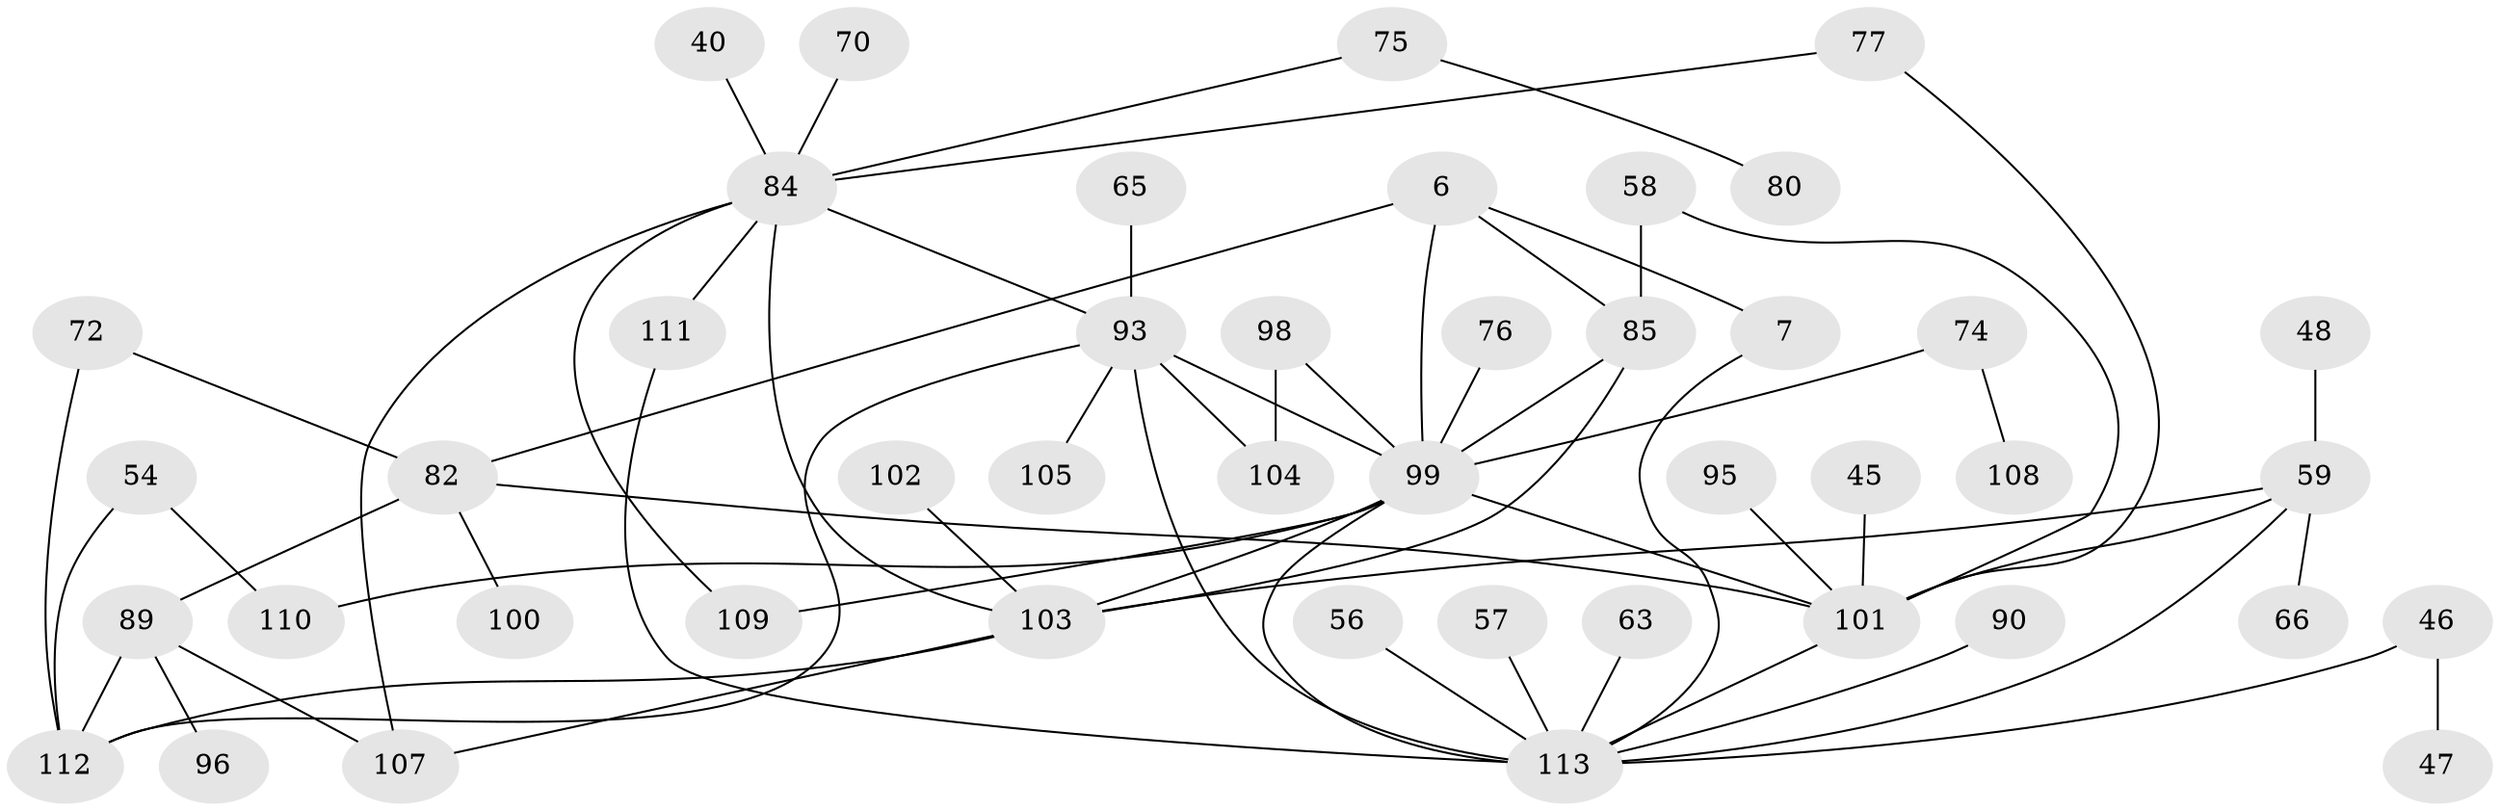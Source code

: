 // original degree distribution, {5: 0.07964601769911504, 3: 0.2831858407079646, 7: 0.017699115044247787, 6: 0.02654867256637168, 2: 0.2831858407079646, 4: 0.12389380530973451, 1: 0.18584070796460178}
// Generated by graph-tools (version 1.1) at 2025/45/03/04/25 21:45:24]
// undirected, 45 vertices, 64 edges
graph export_dot {
graph [start="1"]
  node [color=gray90,style=filled];
  6;
  7;
  40;
  45;
  46;
  47;
  48;
  54;
  56;
  57;
  58;
  59 [super="+8+23"];
  63;
  65;
  66;
  70;
  72;
  74;
  75 [super="+30"];
  76 [super="+22"];
  77 [super="+37+43"];
  80;
  82 [super="+17"];
  84 [super="+15+28"];
  85 [super="+5"];
  89;
  90;
  93 [super="+83+92+69"];
  95;
  96;
  98;
  99 [super="+42+67+79+91"];
  100;
  101 [super="+78+97"];
  102;
  103 [super="+87"];
  104;
  105;
  107 [super="+106"];
  108;
  109 [super="+62"];
  110;
  111;
  112 [super="+21"];
  113 [super="+68+94"];
  6 -- 7;
  6 -- 85 [weight=2];
  6 -- 82;
  6 -- 99 [weight=2];
  7 -- 113;
  40 -- 84;
  45 -- 101;
  46 -- 47;
  46 -- 113;
  48 -- 59;
  54 -- 110;
  54 -- 112;
  56 -- 113;
  57 -- 113;
  58 -- 85 [weight=2];
  58 -- 101 [weight=2];
  59 -- 66;
  59 -- 103 [weight=2];
  59 -- 101 [weight=2];
  59 -- 113 [weight=2];
  63 -- 113;
  65 -- 93;
  70 -- 84;
  72 -- 112;
  72 -- 82;
  74 -- 108;
  74 -- 99;
  75 -- 80;
  75 -- 84;
  76 -- 99 [weight=2];
  77 -- 84;
  77 -- 101;
  82 -- 100;
  82 -- 89;
  82 -- 101;
  84 -- 111;
  84 -- 109 [weight=2];
  84 -- 107;
  84 -- 103;
  84 -- 93 [weight=2];
  85 -- 99 [weight=2];
  85 -- 103;
  89 -- 96;
  89 -- 107;
  89 -- 112;
  90 -- 113;
  93 -- 104;
  93 -- 99 [weight=3];
  93 -- 105;
  93 -- 112;
  93 -- 113 [weight=2];
  95 -- 101;
  98 -- 104;
  98 -- 99 [weight=2];
  99 -- 109 [weight=5];
  99 -- 103 [weight=2];
  99 -- 110;
  99 -- 101 [weight=4];
  99 -- 113 [weight=2];
  101 -- 113;
  102 -- 103;
  103 -- 112;
  103 -- 107;
  111 -- 113;
}
